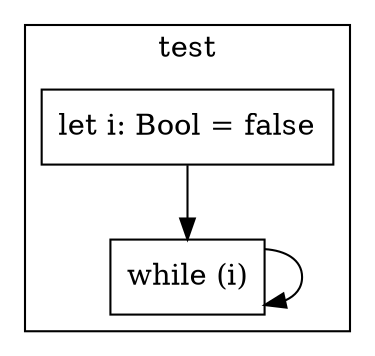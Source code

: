 digraph "unbound-loop-9" {
    node [shape=box];
    subgraph "cluster_test" {
        label="test";
        "test_141" [label="let i: Bool = false"];
        "test_142" [label="while (i)"];
        "test_141" -> "test_142";
        "test_142" -> "test_142";
    }
}
